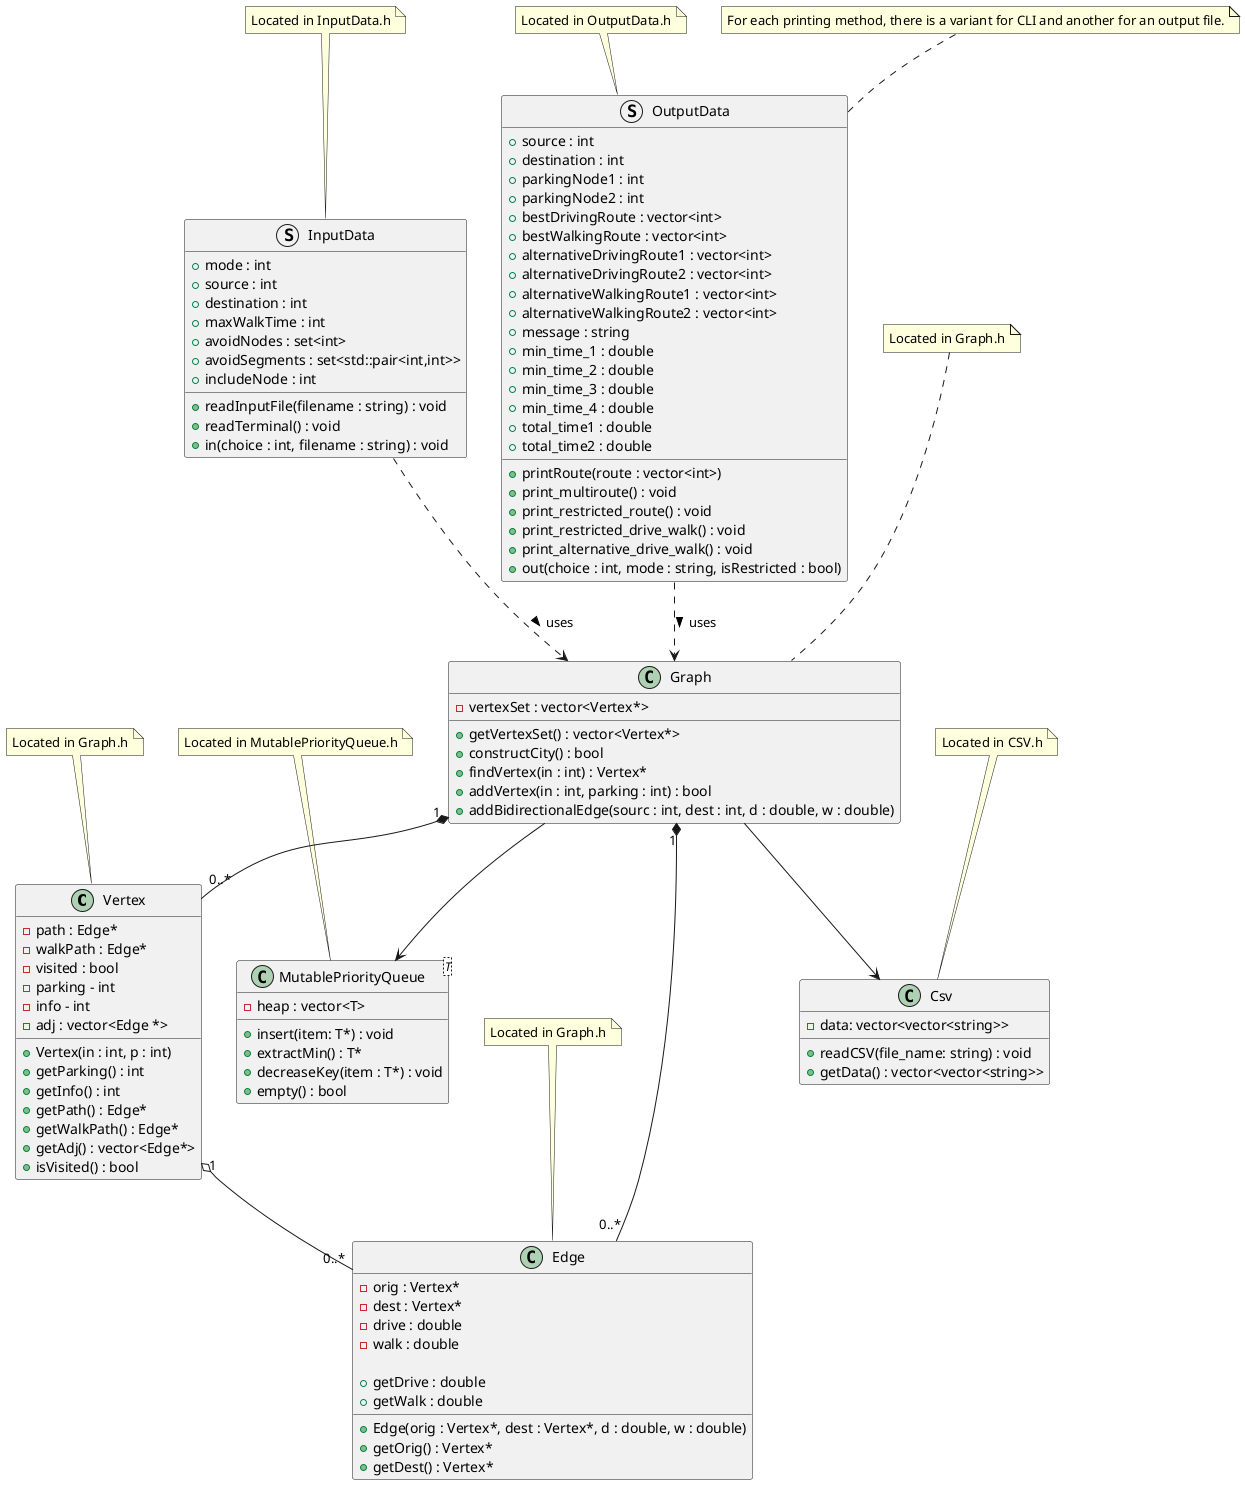 @startuml Class Diagram

class Vertex {
    - path : Edge*
    - walkPath : Edge*
    - visited : bool
    - parking - int
    - info - int
    - adj : vector<Edge *>

    + Vertex(in : int, p : int)
    + getParking() : int
    + getInfo() : int
    + getPath() : Edge*
    + getWalkPath() : Edge*
    + getAdj() : vector<Edge*>
    + isVisited() : bool
}

class Edge {
    - orig : Vertex*
    - dest : Vertex*
    - drive : double
    - walk : double

    + Edge(orig : Vertex*, dest : Vertex*, d : double, w : double)
    + getOrig() : Vertex*
    + getDest() : Vertex*
    + getDrive : double
    + getWalk : double
}

class Graph {
    - vertexSet : vector<Vertex*>

    + getVertexSet() : vector<Vertex*>
    + constructCity() : bool
    + findVertex(in : int) : Vertex*
    + addVertex(in : int, parking : int) : bool
    + addBidirectionalEdge(sourc : int, dest : int, d : double, w : double)
}

struct InputData {
    + mode : int
    + source : int
    + destination : int 
    + maxWalkTime : int 
    + avoidNodes : set<int>
    + avoidSegments : set<std::pair<int,int>>
    + includeNode : int 

    + readInputFile(filename : string) : void
    + readTerminal() : void
    + in(choice : int, filename : string) : void
}

struct OutputData {
    + source : int
    + destination : int
    + parkingNode1 : int
    + parkingNode2 : int
    + bestDrivingRoute : vector<int>
    + bestWalkingRoute : vector<int>
    + alternativeDrivingRoute1 : vector<int>
    + alternativeDrivingRoute2 : vector<int>
    + alternativeWalkingRoute1 : vector<int>
    + alternativeWalkingRoute2 : vector<int>
    + message : string
    + min_time_1 : double
    + min_time_2 : double
    + min_time_3 : double
    + min_time_4 : double
    + total_time1 : double
    + total_time2 : double

    + printRoute(route : vector<int>)
    + print_multiroute() : void
    + print_restricted_route() : void
    + print_restricted_drive_walk() : void
    + print_alternative_drive_walk() : void
    + out(choice : int, mode : string, isRestricted : bool)
}

note top of OutputData
    For each printing method, there is a variant for CLI and another for an output file.
end note

class Csv {
    - data: vector<vector<string>>

    + readCSV(file_name: string) : void
    + getData() : vector<vector<string>>
}

class MutablePriorityQueue<T> {
    - heap : vector<T>
    
    + insert(item: T*) : void
    + extractMin() : T*
    + decreaseKey(item : T*) : void
    + empty() : bool
}

' Associações entre as classes
Graph "1" *-- "0..*" Vertex
Graph "1" *-- "0..*" Edge
Vertex "1" o-- "0..*" Edge
Graph --> Csv
Graph --> MutablePriorityQueue

' InputData e OutputData são independentes
InputData ..> Graph : uses >
OutputData ..> Graph : uses >

note top of MutablePriorityQueue
    Located in MutablePriorityQueue.h
end note

note top of Csv
    Located in CSV.h
end note

note top of OutputData
    Located in OutputData.h
end note

note top of InputData
    Located in InputData.h
end note

note top of Graph
    Located in Graph.h
end note

note top of Edge
    Located in Graph.h
end note

note top of Vertex
    Located in Graph.h
end note

@enduml
